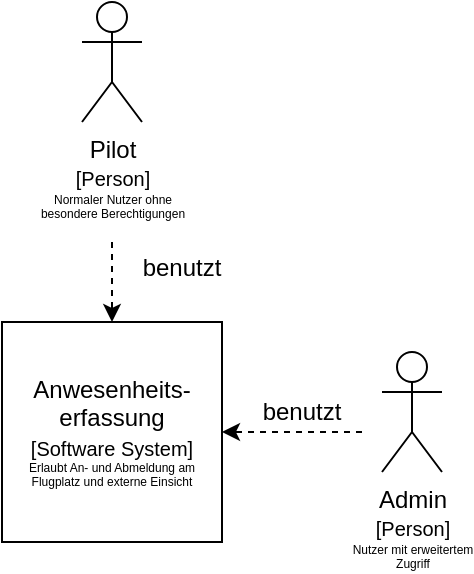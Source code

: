 <mxfile version="14.8.2" type="device"><diagram id="6eDWRuTLR4EQcZg78_aW" name="Page-1"><mxGraphModel dx="813" dy="443" grid="1" gridSize="10" guides="1" tooltips="1" connect="1" arrows="1" fold="1" page="1" pageScale="1" pageWidth="827" pageHeight="1169" math="0" shadow="0"><root><mxCell id="0"/><mxCell id="1" parent="0"/><mxCell id="55mjyKdclRXGyIF_4uKQ-1" value="&lt;div&gt;Anwesenheits-&lt;/div&gt;&lt;div&gt;erfassung&lt;/div&gt;&lt;div&gt;&lt;font style=&quot;font-size: 10px&quot;&gt;[Software System]&lt;/font&gt;&lt;/div&gt;&lt;div style=&quot;font-size: 6px&quot;&gt;&lt;font style=&quot;font-size: 6px&quot;&gt;Erlaubt An- und Abmeldung am Flugplatz und externe Einsicht&lt;/font&gt;&lt;br&gt;&lt;/div&gt;" style="whiteSpace=wrap;html=1;aspect=fixed;" parent="1" vertex="1"><mxGeometry x="210" y="230" width="110" height="110" as="geometry"/></mxCell><mxCell id="OTv9fam6WJkSVRAB2BKH-17" value="" style="endArrow=classic;html=1;dashed=1;" parent="1" edge="1" target="55mjyKdclRXGyIF_4uKQ-1"><mxGeometry width="50" height="50" relative="1" as="geometry"><mxPoint x="265" y="190" as="sourcePoint"/><mxPoint x="260.0" y="230.0" as="targetPoint"/></mxGeometry></mxCell><mxCell id="7T3zMN-FarnZjmdXYShr-1" value="" style="endArrow=classic;html=1;entryX=1;entryY=0.5;entryDx=0;entryDy=0;dashed=1;" parent="1" target="55mjyKdclRXGyIF_4uKQ-1" edge="1"><mxGeometry width="50" height="50" relative="1" as="geometry"><mxPoint x="390" y="285" as="sourcePoint"/><mxPoint x="380" y="170" as="targetPoint"/></mxGeometry></mxCell><mxCell id="7T3zMN-FarnZjmdXYShr-2" value="&lt;div&gt;benutzt&lt;/div&gt;&lt;div&gt;&lt;br&gt;&lt;/div&gt;" style="text;html=1;strokeColor=none;fillColor=none;align=center;verticalAlign=middle;whiteSpace=wrap;rounded=0;" parent="1" vertex="1"><mxGeometry x="280" y="200" width="40" height="20" as="geometry"/></mxCell><mxCell id="7T3zMN-FarnZjmdXYShr-3" value="&lt;div&gt;benutzt&lt;/div&gt;" style="text;html=1;strokeColor=none;fillColor=none;align=center;verticalAlign=middle;whiteSpace=wrap;rounded=0;" parent="1" vertex="1"><mxGeometry x="340" y="265" width="40" height="20" as="geometry"/></mxCell><mxCell id="dfa7A-1R9hdGDUDD6YKK-1" value="&lt;div&gt;Pilot&lt;/div&gt;&lt;div&gt;&lt;font style=&quot;font-size: 10px&quot;&gt;[Person]&lt;/font&gt;&lt;/div&gt;&lt;div style=&quot;font-size: 6px&quot;&gt;&lt;font style=&quot;font-size: 6px&quot;&gt;Normaler Nutzer ohne&lt;/font&gt;&lt;/div&gt;&lt;div style=&quot;font-size: 6px&quot;&gt;&lt;font style=&quot;font-size: 6px&quot;&gt;besondere Berechtigungen&lt;/font&gt;&lt;/div&gt;" style="shape=umlActor;verticalLabelPosition=bottom;verticalAlign=top;html=1;outlineConnect=0;" vertex="1" parent="1"><mxGeometry x="250" y="70" width="30" height="60" as="geometry"/></mxCell><mxCell id="dfa7A-1R9hdGDUDD6YKK-2" value="&lt;div style=&quot;font-size: 6px&quot;&gt;&lt;font style=&quot;font-size: 12px&quot;&gt;Admin&lt;/font&gt;&lt;/div&gt;&lt;div&gt;&lt;font style=&quot;font-size: 10px&quot;&gt;[Person]&lt;/font&gt;&lt;/div&gt;&lt;div style=&quot;font-size: 6px&quot;&gt;&lt;font style=&quot;font-size: 6px&quot;&gt;Nutzer mit erweitertem&lt;/font&gt;&lt;/div&gt;&lt;div style=&quot;font-size: 6px&quot;&gt;&lt;font style=&quot;font-size: 6px&quot;&gt;Zugriff&lt;/font&gt;&lt;font style=&quot;font-size: 6px&quot;&gt;&lt;br&gt;&lt;/font&gt;&lt;/div&gt;" style="shape=umlActor;verticalLabelPosition=bottom;verticalAlign=top;html=1;outlineConnect=0;" vertex="1" parent="1"><mxGeometry x="400" y="245" width="30" height="60" as="geometry"/></mxCell></root></mxGraphModel></diagram></mxfile>